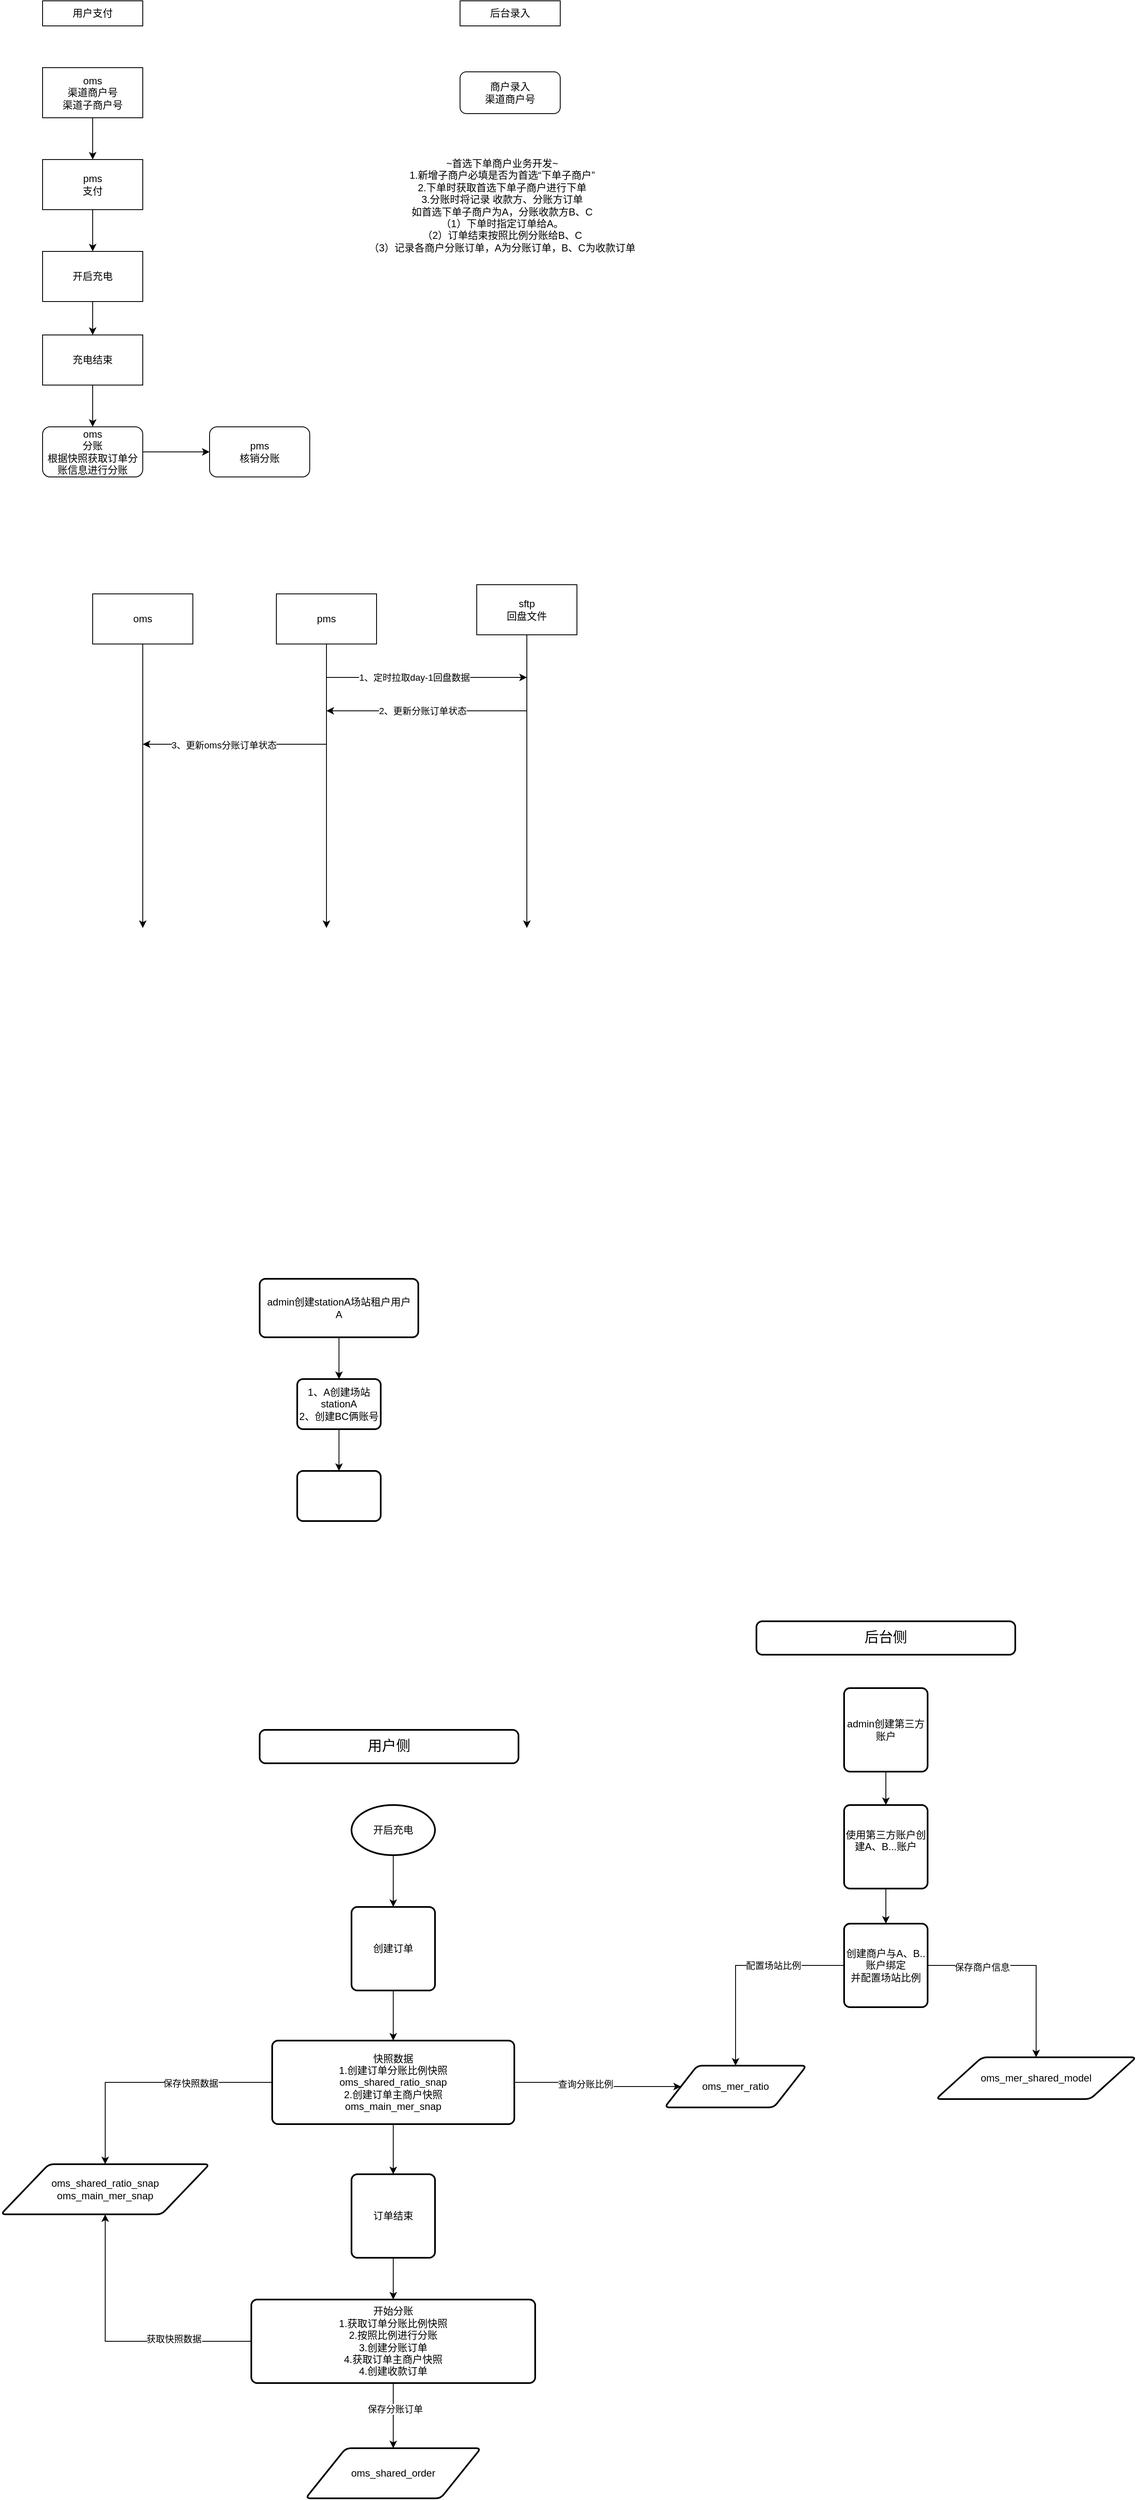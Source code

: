 <mxfile version="24.0.7" type="github">
  <diagram name="第 1 页" id="6Ctc8UL-A5C2mINTibMD">
    <mxGraphModel dx="2853" dy="1145" grid="1" gridSize="10" guides="1" tooltips="1" connect="1" arrows="1" fold="1" page="1" pageScale="1" pageWidth="827" pageHeight="1169" math="0" shadow="0">
      <root>
        <mxCell id="0" />
        <mxCell id="1" parent="0" />
        <mxCell id="MP4eYyKk7LPoyzOWAJAM-7" value="用户支付" style="whiteSpace=wrap;html=1;" vertex="1" parent="1">
          <mxGeometry x="40" y="410" width="120" height="30" as="geometry" />
        </mxCell>
        <mxCell id="MP4eYyKk7LPoyzOWAJAM-14" style="edgeStyle=orthogonalEdgeStyle;rounded=0;orthogonalLoop=1;jettySize=auto;html=1;" edge="1" parent="1" source="MP4eYyKk7LPoyzOWAJAM-11" target="MP4eYyKk7LPoyzOWAJAM-12">
          <mxGeometry relative="1" as="geometry" />
        </mxCell>
        <mxCell id="MP4eYyKk7LPoyzOWAJAM-11" value="oms&lt;br&gt;渠道商户号&lt;br&gt;渠道子商户号" style="whiteSpace=wrap;html=1;" vertex="1" parent="1">
          <mxGeometry x="40" y="490" width="120" height="60" as="geometry" />
        </mxCell>
        <mxCell id="MP4eYyKk7LPoyzOWAJAM-17" style="edgeStyle=orthogonalEdgeStyle;rounded=0;orthogonalLoop=1;jettySize=auto;html=1;" edge="1" parent="1" source="MP4eYyKk7LPoyzOWAJAM-12" target="MP4eYyKk7LPoyzOWAJAM-16">
          <mxGeometry relative="1" as="geometry" />
        </mxCell>
        <mxCell id="MP4eYyKk7LPoyzOWAJAM-12" value="pms&lt;br&gt;支付" style="whiteSpace=wrap;html=1;" vertex="1" parent="1">
          <mxGeometry x="40" y="600" width="120" height="60" as="geometry" />
        </mxCell>
        <mxCell id="MP4eYyKk7LPoyzOWAJAM-41" style="edgeStyle=orthogonalEdgeStyle;rounded=0;orthogonalLoop=1;jettySize=auto;html=1;" edge="1" parent="1" source="MP4eYyKk7LPoyzOWAJAM-16" target="MP4eYyKk7LPoyzOWAJAM-18">
          <mxGeometry relative="1" as="geometry" />
        </mxCell>
        <mxCell id="MP4eYyKk7LPoyzOWAJAM-16" value="开启充电" style="whiteSpace=wrap;html=1;" vertex="1" parent="1">
          <mxGeometry x="40" y="710" width="120" height="60" as="geometry" />
        </mxCell>
        <mxCell id="MP4eYyKk7LPoyzOWAJAM-53" style="edgeStyle=orthogonalEdgeStyle;rounded=0;orthogonalLoop=1;jettySize=auto;html=1;" edge="1" parent="1" source="MP4eYyKk7LPoyzOWAJAM-18" target="MP4eYyKk7LPoyzOWAJAM-52">
          <mxGeometry relative="1" as="geometry" />
        </mxCell>
        <mxCell id="MP4eYyKk7LPoyzOWAJAM-18" value="充电结束" style="whiteSpace=wrap;html=1;" vertex="1" parent="1">
          <mxGeometry x="40" y="810" width="120" height="60" as="geometry" />
        </mxCell>
        <mxCell id="MP4eYyKk7LPoyzOWAJAM-55" style="edgeStyle=orthogonalEdgeStyle;rounded=0;orthogonalLoop=1;jettySize=auto;html=1;" edge="1" parent="1" source="MP4eYyKk7LPoyzOWAJAM-52" target="MP4eYyKk7LPoyzOWAJAM-54">
          <mxGeometry relative="1" as="geometry" />
        </mxCell>
        <mxCell id="MP4eYyKk7LPoyzOWAJAM-52" value="&lt;div&gt;oms&lt;/div&gt;分账&lt;br&gt;根据快照获取订单分账信息进行分账" style="rounded=1;whiteSpace=wrap;html=1;" vertex="1" parent="1">
          <mxGeometry x="40" y="920" width="120" height="60" as="geometry" />
        </mxCell>
        <mxCell id="MP4eYyKk7LPoyzOWAJAM-54" value="pms&lt;br&gt;核销分账" style="rounded=1;whiteSpace=wrap;html=1;" vertex="1" parent="1">
          <mxGeometry x="240" y="920" width="120" height="60" as="geometry" />
        </mxCell>
        <mxCell id="MP4eYyKk7LPoyzOWAJAM-57" value="&lt;span style=&quot;text-wrap: nowrap;&quot;&gt;后台录入&lt;/span&gt;" style="whiteSpace=wrap;html=1;" vertex="1" parent="1">
          <mxGeometry x="540" y="410" width="120" height="30" as="geometry" />
        </mxCell>
        <mxCell id="MP4eYyKk7LPoyzOWAJAM-58" value="商户录入&lt;div&gt;渠道商户号&lt;br&gt;&lt;/div&gt;" style="rounded=1;whiteSpace=wrap;html=1;" vertex="1" parent="1">
          <mxGeometry x="540" y="495" width="120" height="50" as="geometry" />
        </mxCell>
        <mxCell id="MP4eYyKk7LPoyzOWAJAM-59" value="~首选下单商户业务开发~&lt;br&gt;1.新增子商户必填是否为首选“下单子商户”&lt;br&gt;&lt;div&gt;2.下单时获取首选下单子商户进行下单&lt;br&gt;3.分账时将记录 收款方、分账方订单&lt;/div&gt;&lt;div&gt;如首选下单子商户为A，分账收款方B、C&lt;/div&gt;&lt;div&gt;（1）下单时指定订单给A。&lt;/div&gt;&lt;div&gt;（2）订单结束按照比例分账给B、C&lt;/div&gt;&lt;div&gt;（3）记录各商户分账订单，A为分账订单，B、C为收款订单&lt;br&gt;&lt;/div&gt;" style="text;html=1;align=center;verticalAlign=middle;resizable=0;points=[];autosize=1;strokeColor=none;fillColor=none;" vertex="1" parent="1">
          <mxGeometry x="420" y="590" width="340" height="130" as="geometry" />
        </mxCell>
        <mxCell id="MP4eYyKk7LPoyzOWAJAM-69" style="edgeStyle=orthogonalEdgeStyle;rounded=0;orthogonalLoop=1;jettySize=auto;html=1;" edge="1" parent="1" source="MP4eYyKk7LPoyzOWAJAM-61">
          <mxGeometry relative="1" as="geometry">
            <mxPoint x="620" y="1520" as="targetPoint" />
          </mxGeometry>
        </mxCell>
        <mxCell id="MP4eYyKk7LPoyzOWAJAM-61" value="sftp&lt;br&gt;回盘文件" style="whiteSpace=wrap;html=1;" vertex="1" parent="1">
          <mxGeometry x="560" y="1109" width="120" height="60" as="geometry" />
        </mxCell>
        <mxCell id="MP4eYyKk7LPoyzOWAJAM-68" style="edgeStyle=orthogonalEdgeStyle;rounded=0;orthogonalLoop=1;jettySize=auto;html=1;" edge="1" parent="1" source="MP4eYyKk7LPoyzOWAJAM-62">
          <mxGeometry relative="1" as="geometry">
            <mxPoint x="380" y="1520" as="targetPoint" />
            <mxPoint x="450.0" y="1200" as="sourcePoint" />
          </mxGeometry>
        </mxCell>
        <mxCell id="MP4eYyKk7LPoyzOWAJAM-62" value="pms" style="whiteSpace=wrap;html=1;" vertex="1" parent="1">
          <mxGeometry x="320" y="1120" width="120" height="60" as="geometry" />
        </mxCell>
        <mxCell id="MP4eYyKk7LPoyzOWAJAM-71" value="" style="endArrow=classic;html=1;rounded=0;" edge="1" parent="1">
          <mxGeometry width="50" height="50" relative="1" as="geometry">
            <mxPoint x="380" y="1220" as="sourcePoint" />
            <mxPoint x="620" y="1220" as="targetPoint" />
          </mxGeometry>
        </mxCell>
        <mxCell id="MP4eYyKk7LPoyzOWAJAM-72" value="1、定时拉取day-1回盘数据" style="edgeLabel;html=1;align=center;verticalAlign=middle;resizable=0;points=[];" vertex="1" connectable="0" parent="MP4eYyKk7LPoyzOWAJAM-71">
          <mxGeometry x="-0.133" relative="1" as="geometry">
            <mxPoint x="1" as="offset" />
          </mxGeometry>
        </mxCell>
        <mxCell id="MP4eYyKk7LPoyzOWAJAM-73" value="" style="endArrow=classic;html=1;rounded=0;" edge="1" parent="1">
          <mxGeometry width="50" height="50" relative="1" as="geometry">
            <mxPoint x="620" y="1260" as="sourcePoint" />
            <mxPoint x="380" y="1260" as="targetPoint" />
          </mxGeometry>
        </mxCell>
        <mxCell id="MP4eYyKk7LPoyzOWAJAM-75" value="2、更新分账订单状态" style="edgeLabel;html=1;align=center;verticalAlign=middle;resizable=0;points=[];" vertex="1" connectable="0" parent="MP4eYyKk7LPoyzOWAJAM-73">
          <mxGeometry x="0.047" y="3" relative="1" as="geometry">
            <mxPoint y="-3" as="offset" />
          </mxGeometry>
        </mxCell>
        <mxCell id="MP4eYyKk7LPoyzOWAJAM-77" style="edgeStyle=orthogonalEdgeStyle;rounded=0;orthogonalLoop=1;jettySize=auto;html=1;" edge="1" parent="1" source="MP4eYyKk7LPoyzOWAJAM-76">
          <mxGeometry relative="1" as="geometry">
            <mxPoint x="160.0" y="1520" as="targetPoint" />
          </mxGeometry>
        </mxCell>
        <mxCell id="MP4eYyKk7LPoyzOWAJAM-76" value="oms" style="whiteSpace=wrap;html=1;" vertex="1" parent="1">
          <mxGeometry x="100" y="1120" width="120" height="60" as="geometry" />
        </mxCell>
        <mxCell id="MP4eYyKk7LPoyzOWAJAM-78" value="" style="endArrow=classic;html=1;rounded=0;" edge="1" parent="1">
          <mxGeometry width="50" height="50" relative="1" as="geometry">
            <mxPoint x="380" y="1300" as="sourcePoint" />
            <mxPoint x="160" y="1300" as="targetPoint" />
          </mxGeometry>
        </mxCell>
        <mxCell id="MP4eYyKk7LPoyzOWAJAM-79" value="3、更新oms分账订单状态" style="edgeLabel;html=1;align=center;verticalAlign=middle;resizable=0;points=[];" vertex="1" connectable="0" parent="MP4eYyKk7LPoyzOWAJAM-78">
          <mxGeometry x="0.123" y="1" relative="1" as="geometry">
            <mxPoint as="offset" />
          </mxGeometry>
        </mxCell>
        <mxCell id="MP4eYyKk7LPoyzOWAJAM-84" style="edgeStyle=orthogonalEdgeStyle;rounded=0;orthogonalLoop=1;jettySize=auto;html=1;" edge="1" parent="1" source="MP4eYyKk7LPoyzOWAJAM-82" target="MP4eYyKk7LPoyzOWAJAM-85">
          <mxGeometry relative="1" as="geometry">
            <mxPoint x="395.0" y="2090" as="targetPoint" />
          </mxGeometry>
        </mxCell>
        <mxCell id="MP4eYyKk7LPoyzOWAJAM-82" value="admin创建stationA场站租户用户&lt;div&gt;A&lt;/div&gt;" style="rounded=1;whiteSpace=wrap;html=1;absoluteArcSize=1;arcSize=14;strokeWidth=2;" vertex="1" parent="1">
          <mxGeometry x="300" y="1940" width="190" height="70" as="geometry" />
        </mxCell>
        <mxCell id="MP4eYyKk7LPoyzOWAJAM-86" style="edgeStyle=orthogonalEdgeStyle;rounded=0;orthogonalLoop=1;jettySize=auto;html=1;" edge="1" parent="1" source="MP4eYyKk7LPoyzOWAJAM-85" target="MP4eYyKk7LPoyzOWAJAM-90">
          <mxGeometry relative="1" as="geometry">
            <mxPoint x="395.0" y="2170" as="targetPoint" />
          </mxGeometry>
        </mxCell>
        <mxCell id="MP4eYyKk7LPoyzOWAJAM-85" value="1、A创建场站stationA&lt;br&gt;2、创建BC俩账号" style="rounded=1;whiteSpace=wrap;html=1;absoluteArcSize=1;arcSize=14;strokeWidth=2;" vertex="1" parent="1">
          <mxGeometry x="345" y="2060" width="100" height="60" as="geometry" />
        </mxCell>
        <mxCell id="MP4eYyKk7LPoyzOWAJAM-90" value="" style="rounded=1;whiteSpace=wrap;html=1;absoluteArcSize=1;arcSize=14;strokeWidth=2;" vertex="1" parent="1">
          <mxGeometry x="345" y="2170" width="100" height="60" as="geometry" />
        </mxCell>
        <mxCell id="MP4eYyKk7LPoyzOWAJAM-99" style="edgeStyle=orthogonalEdgeStyle;rounded=0;orthogonalLoop=1;jettySize=auto;html=1;" edge="1" parent="1" source="MP4eYyKk7LPoyzOWAJAM-140" target="MP4eYyKk7LPoyzOWAJAM-100">
          <mxGeometry relative="1" as="geometry">
            <mxPoint x="460.0" y="2712" as="targetPoint" />
            <mxPoint x="460" y="2642" as="sourcePoint" />
          </mxGeometry>
        </mxCell>
        <mxCell id="MP4eYyKk7LPoyzOWAJAM-101" style="edgeStyle=orthogonalEdgeStyle;rounded=0;orthogonalLoop=1;jettySize=auto;html=1;" edge="1" parent="1" source="MP4eYyKk7LPoyzOWAJAM-100" target="MP4eYyKk7LPoyzOWAJAM-102">
          <mxGeometry relative="1" as="geometry">
            <mxPoint x="460.0" y="2912" as="targetPoint" />
          </mxGeometry>
        </mxCell>
        <mxCell id="MP4eYyKk7LPoyzOWAJAM-100" value="创建订单" style="rounded=1;whiteSpace=wrap;html=1;absoluteArcSize=1;arcSize=14;strokeWidth=2;" vertex="1" parent="1">
          <mxGeometry x="410.0" y="2692" width="100" height="100" as="geometry" />
        </mxCell>
        <mxCell id="MP4eYyKk7LPoyzOWAJAM-106" style="edgeStyle=orthogonalEdgeStyle;rounded=0;orthogonalLoop=1;jettySize=auto;html=1;" edge="1" parent="1" source="MP4eYyKk7LPoyzOWAJAM-102" target="MP4eYyKk7LPoyzOWAJAM-105">
          <mxGeometry relative="1" as="geometry" />
        </mxCell>
        <mxCell id="MP4eYyKk7LPoyzOWAJAM-112" style="edgeStyle=orthogonalEdgeStyle;rounded=0;orthogonalLoop=1;jettySize=auto;html=1;" edge="1" parent="1" source="MP4eYyKk7LPoyzOWAJAM-102" target="MP4eYyKk7LPoyzOWAJAM-138">
          <mxGeometry relative="1" as="geometry">
            <mxPoint x="810" y="2902" as="targetPoint" />
          </mxGeometry>
        </mxCell>
        <mxCell id="MP4eYyKk7LPoyzOWAJAM-113" value="查询分账比例" style="edgeLabel;html=1;align=center;verticalAlign=middle;resizable=0;points=[];" vertex="1" connectable="0" parent="MP4eYyKk7LPoyzOWAJAM-112">
          <mxGeometry x="-0.17" y="-2" relative="1" as="geometry">
            <mxPoint as="offset" />
          </mxGeometry>
        </mxCell>
        <mxCell id="MP4eYyKk7LPoyzOWAJAM-129" style="edgeStyle=orthogonalEdgeStyle;rounded=0;orthogonalLoop=1;jettySize=auto;html=1;" edge="1" parent="1" source="MP4eYyKk7LPoyzOWAJAM-102" target="MP4eYyKk7LPoyzOWAJAM-137">
          <mxGeometry relative="1" as="geometry">
            <mxPoint x="122.5" y="2990.0" as="targetPoint" />
          </mxGeometry>
        </mxCell>
        <mxCell id="MP4eYyKk7LPoyzOWAJAM-131" value="保存快照数据" style="edgeLabel;html=1;align=center;verticalAlign=middle;resizable=0;points=[];" vertex="1" connectable="0" parent="MP4eYyKk7LPoyzOWAJAM-129">
          <mxGeometry x="-0.343" y="1" relative="1" as="geometry">
            <mxPoint as="offset" />
          </mxGeometry>
        </mxCell>
        <mxCell id="MP4eYyKk7LPoyzOWAJAM-102" value="快照数据&lt;br&gt;1.创建订单分账比例快照&lt;div&gt;oms_shared_ratio_snap&lt;br&gt;2.创建订单主商户快照&lt;br&gt;oms_main_mer_snap&lt;br&gt;&lt;/div&gt;" style="rounded=1;whiteSpace=wrap;html=1;absoluteArcSize=1;arcSize=14;strokeWidth=2;" vertex="1" parent="1">
          <mxGeometry x="315" y="2852" width="290" height="100" as="geometry" />
        </mxCell>
        <mxCell id="MP4eYyKk7LPoyzOWAJAM-111" style="edgeStyle=orthogonalEdgeStyle;rounded=0;orthogonalLoop=1;jettySize=auto;html=1;" edge="1" parent="1" source="MP4eYyKk7LPoyzOWAJAM-105" target="MP4eYyKk7LPoyzOWAJAM-110">
          <mxGeometry relative="1" as="geometry" />
        </mxCell>
        <mxCell id="MP4eYyKk7LPoyzOWAJAM-105" value="订单结束" style="rounded=1;whiteSpace=wrap;html=1;absoluteArcSize=1;arcSize=14;strokeWidth=2;" vertex="1" parent="1">
          <mxGeometry x="410" y="3012" width="100" height="100" as="geometry" />
        </mxCell>
        <mxCell id="MP4eYyKk7LPoyzOWAJAM-134" style="edgeStyle=orthogonalEdgeStyle;rounded=0;orthogonalLoop=1;jettySize=auto;html=1;" edge="1" parent="1" source="MP4eYyKk7LPoyzOWAJAM-110" target="MP4eYyKk7LPoyzOWAJAM-137">
          <mxGeometry relative="1" as="geometry">
            <mxPoint x="122.5" y="3060.0" as="targetPoint" />
          </mxGeometry>
        </mxCell>
        <mxCell id="MP4eYyKk7LPoyzOWAJAM-135" value="获取快照数据" style="edgeLabel;html=1;align=center;verticalAlign=middle;resizable=0;points=[];" vertex="1" connectable="0" parent="MP4eYyKk7LPoyzOWAJAM-134">
          <mxGeometry x="-0.428" y="-3" relative="1" as="geometry">
            <mxPoint as="offset" />
          </mxGeometry>
        </mxCell>
        <mxCell id="MP4eYyKk7LPoyzOWAJAM-148" style="edgeStyle=orthogonalEdgeStyle;rounded=0;orthogonalLoop=1;jettySize=auto;html=1;" edge="1" parent="1" source="MP4eYyKk7LPoyzOWAJAM-110" target="MP4eYyKk7LPoyzOWAJAM-150">
          <mxGeometry relative="1" as="geometry">
            <mxPoint x="460" y="3340" as="targetPoint" />
          </mxGeometry>
        </mxCell>
        <mxCell id="MP4eYyKk7LPoyzOWAJAM-154" value="保存分账订单" style="edgeLabel;html=1;align=center;verticalAlign=middle;resizable=0;points=[];" vertex="1" connectable="0" parent="MP4eYyKk7LPoyzOWAJAM-148">
          <mxGeometry x="-0.205" y="2" relative="1" as="geometry">
            <mxPoint as="offset" />
          </mxGeometry>
        </mxCell>
        <mxCell id="MP4eYyKk7LPoyzOWAJAM-110" value="开始分账&lt;br&gt;1.获取订单分账比例快照 &lt;br&gt;2.按照比例进行分账&lt;br&gt;3.创建分账订单&lt;div&gt;4.获取订单主商户快照&lt;br&gt;4.创建收款订单&lt;/div&gt;" style="rounded=1;whiteSpace=wrap;html=1;absoluteArcSize=1;arcSize=14;strokeWidth=2;" vertex="1" parent="1">
          <mxGeometry x="290" y="3162" width="340" height="100" as="geometry" />
        </mxCell>
        <mxCell id="MP4eYyKk7LPoyzOWAJAM-117" style="edgeStyle=orthogonalEdgeStyle;rounded=0;orthogonalLoop=1;jettySize=auto;html=1;" edge="1" parent="1" source="MP4eYyKk7LPoyzOWAJAM-116" target="MP4eYyKk7LPoyzOWAJAM-118">
          <mxGeometry relative="1" as="geometry">
            <mxPoint x="1050" y="2590.0" as="targetPoint" />
          </mxGeometry>
        </mxCell>
        <mxCell id="MP4eYyKk7LPoyzOWAJAM-116" value="admin创建第三方账户" style="rounded=1;whiteSpace=wrap;html=1;absoluteArcSize=1;arcSize=14;strokeWidth=2;" vertex="1" parent="1">
          <mxGeometry x="1000" y="2430" width="100" height="100" as="geometry" />
        </mxCell>
        <mxCell id="MP4eYyKk7LPoyzOWAJAM-119" style="edgeStyle=orthogonalEdgeStyle;rounded=0;orthogonalLoop=1;jettySize=auto;html=1;" edge="1" parent="1" source="MP4eYyKk7LPoyzOWAJAM-118" target="MP4eYyKk7LPoyzOWAJAM-120">
          <mxGeometry relative="1" as="geometry">
            <mxPoint x="1050" y="2730.0" as="targetPoint" />
          </mxGeometry>
        </mxCell>
        <mxCell id="MP4eYyKk7LPoyzOWAJAM-118" value="使用第三方账户创建A、B...账户&lt;div&gt;&lt;br&gt;&lt;/div&gt;" style="rounded=1;whiteSpace=wrap;html=1;absoluteArcSize=1;arcSize=14;strokeWidth=2;" vertex="1" parent="1">
          <mxGeometry x="1000" y="2570.0" width="100" height="100" as="geometry" />
        </mxCell>
        <mxCell id="MP4eYyKk7LPoyzOWAJAM-121" style="edgeStyle=orthogonalEdgeStyle;rounded=0;orthogonalLoop=1;jettySize=auto;html=1;" edge="1" parent="1" source="MP4eYyKk7LPoyzOWAJAM-120" target="MP4eYyKk7LPoyzOWAJAM-138">
          <mxGeometry relative="1" as="geometry">
            <mxPoint x="870" y="2872" as="targetPoint" />
          </mxGeometry>
        </mxCell>
        <mxCell id="MP4eYyKk7LPoyzOWAJAM-122" value="配置场站比例" style="edgeLabel;html=1;align=center;verticalAlign=middle;resizable=0;points=[];" vertex="1" connectable="0" parent="MP4eYyKk7LPoyzOWAJAM-121">
          <mxGeometry x="-0.315" relative="1" as="geometry">
            <mxPoint as="offset" />
          </mxGeometry>
        </mxCell>
        <mxCell id="MP4eYyKk7LPoyzOWAJAM-123" style="edgeStyle=orthogonalEdgeStyle;rounded=0;orthogonalLoop=1;jettySize=auto;html=1;" edge="1" parent="1" source="MP4eYyKk7LPoyzOWAJAM-120" target="MP4eYyKk7LPoyzOWAJAM-139">
          <mxGeometry relative="1" as="geometry">
            <mxPoint x="1241" y="2872" as="targetPoint" />
          </mxGeometry>
        </mxCell>
        <mxCell id="MP4eYyKk7LPoyzOWAJAM-128" value="保存商户信息" style="edgeLabel;html=1;align=center;verticalAlign=middle;resizable=0;points=[];" vertex="1" connectable="0" parent="MP4eYyKk7LPoyzOWAJAM-123">
          <mxGeometry x="-0.457" y="-2" relative="1" as="geometry">
            <mxPoint as="offset" />
          </mxGeometry>
        </mxCell>
        <mxCell id="MP4eYyKk7LPoyzOWAJAM-120" value="创建商户与A、B..账户绑定&lt;br&gt;并配置场站比例" style="rounded=1;whiteSpace=wrap;html=1;absoluteArcSize=1;arcSize=14;strokeWidth=2;" vertex="1" parent="1">
          <mxGeometry x="1000" y="2712.0" width="100" height="100" as="geometry" />
        </mxCell>
        <mxCell id="MP4eYyKk7LPoyzOWAJAM-137" value="oms_shared_ratio_snap&lt;div&gt;oms_main_mer_snap&lt;/div&gt;" style="shape=parallelogram;html=1;strokeWidth=2;perimeter=parallelogramPerimeter;whiteSpace=wrap;rounded=1;arcSize=12;size=0.23;" vertex="1" parent="1">
          <mxGeometry x="-10" y="3000" width="250" height="60" as="geometry" />
        </mxCell>
        <mxCell id="MP4eYyKk7LPoyzOWAJAM-138" value="oms_mer_ratio" style="shape=parallelogram;html=1;strokeWidth=2;perimeter=parallelogramPerimeter;whiteSpace=wrap;rounded=1;arcSize=12;size=0.23;" vertex="1" parent="1">
          <mxGeometry x="785" y="2882" width="170" height="50" as="geometry" />
        </mxCell>
        <mxCell id="MP4eYyKk7LPoyzOWAJAM-139" value="oms_mer_shared_model" style="shape=parallelogram;html=1;strokeWidth=2;perimeter=parallelogramPerimeter;whiteSpace=wrap;rounded=1;arcSize=12;size=0.23;" vertex="1" parent="1">
          <mxGeometry x="1110" y="2872" width="240" height="50" as="geometry" />
        </mxCell>
        <mxCell id="MP4eYyKk7LPoyzOWAJAM-140" value="开启充电" style="strokeWidth=2;html=1;shape=mxgraph.flowchart.start_1;whiteSpace=wrap;" vertex="1" parent="1">
          <mxGeometry x="410" y="2570" width="100" height="60" as="geometry" />
        </mxCell>
        <mxCell id="MP4eYyKk7LPoyzOWAJAM-146" value="用户侧" style="rounded=1;whiteSpace=wrap;html=1;absoluteArcSize=1;arcSize=14;strokeWidth=2;fontSize=17;" vertex="1" parent="1">
          <mxGeometry x="300" y="2480" width="310" height="40" as="geometry" />
        </mxCell>
        <mxCell id="MP4eYyKk7LPoyzOWAJAM-147" value="后台侧" style="rounded=1;whiteSpace=wrap;html=1;absoluteArcSize=1;arcSize=14;strokeWidth=2;fontSize=17;" vertex="1" parent="1">
          <mxGeometry x="895" y="2350" width="310" height="40" as="geometry" />
        </mxCell>
        <mxCell id="MP4eYyKk7LPoyzOWAJAM-150" value="oms_shared_order" style="shape=parallelogram;html=1;strokeWidth=2;perimeter=parallelogramPerimeter;whiteSpace=wrap;rounded=1;arcSize=12;size=0.23;" vertex="1" parent="1">
          <mxGeometry x="355" y="3340" width="210" height="60" as="geometry" />
        </mxCell>
      </root>
    </mxGraphModel>
  </diagram>
</mxfile>
